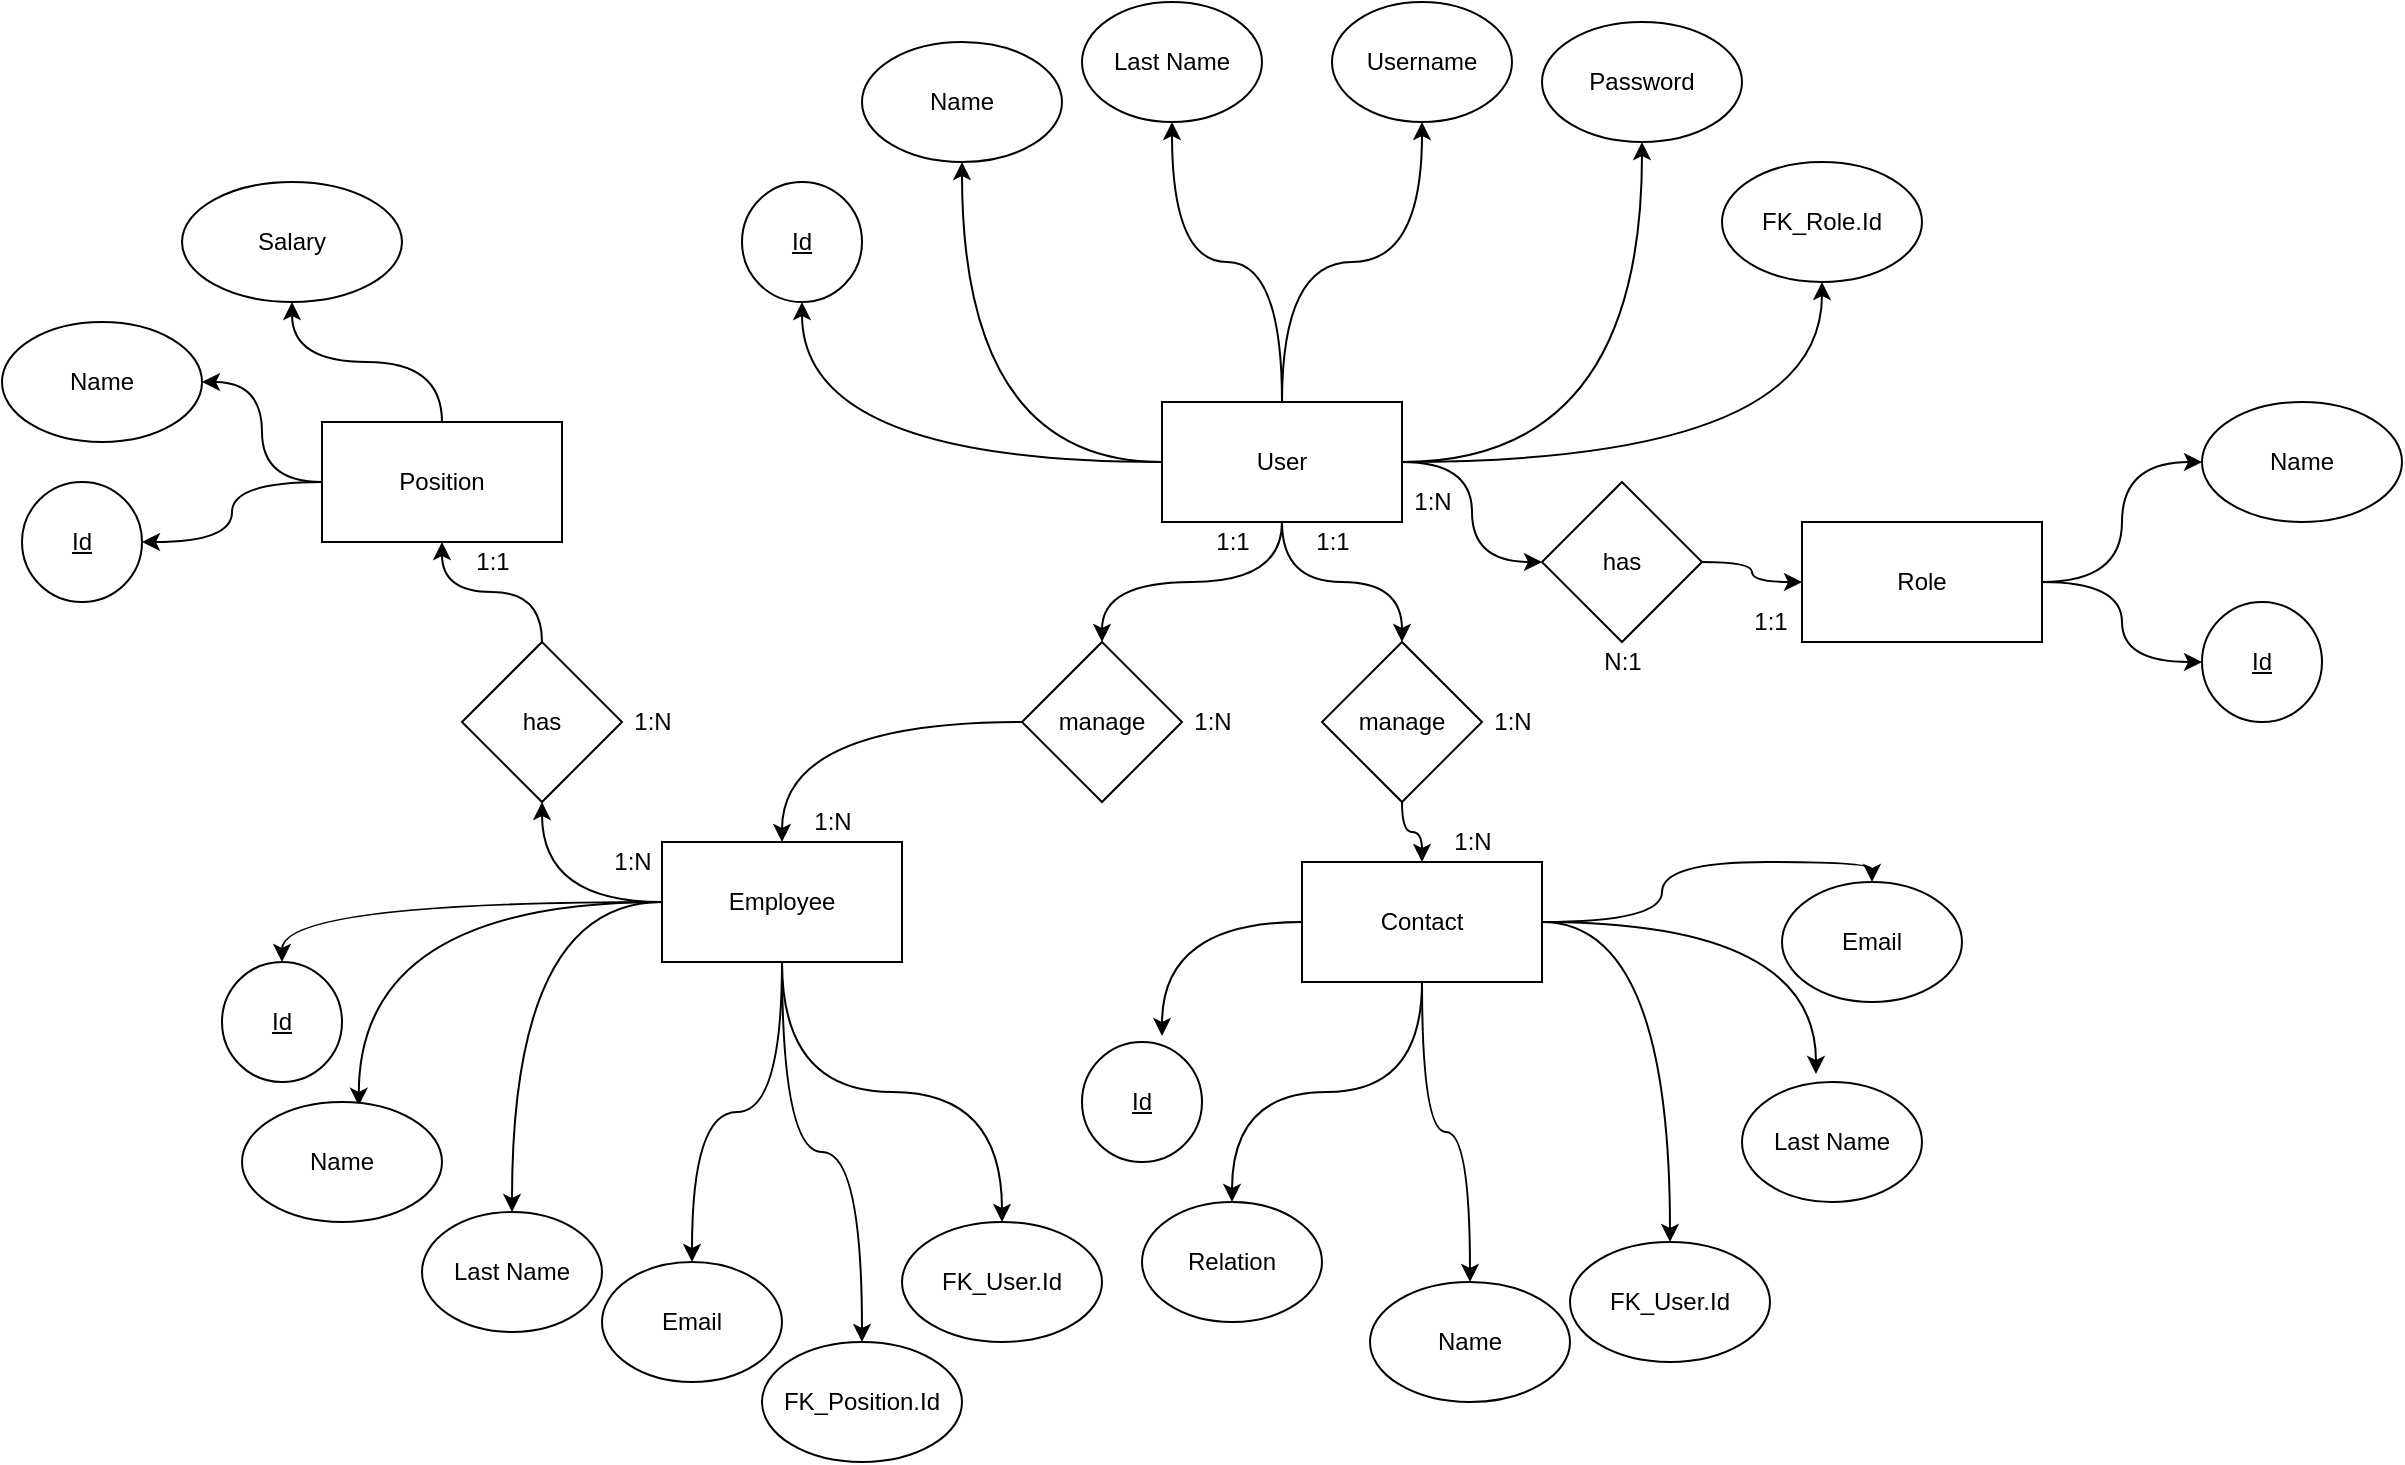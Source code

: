 <mxfile>
    <diagram id="N5CtvQAzds8ESfZrb9HO" name="Page-1">
        <mxGraphModel dx="2225" dy="1966" grid="1" gridSize="10" guides="1" tooltips="1" connect="1" arrows="1" fold="1" page="1" pageScale="1" pageWidth="827" pageHeight="1169" math="0" shadow="0">
            <root>
                <mxCell id="0"/>
                <mxCell id="1" parent="0"/>
                <mxCell id="10" style="edgeStyle=orthogonalEdgeStyle;html=1;entryX=0.5;entryY=1;entryDx=0;entryDy=0;fontColor=none;curved=1;" parent="1" source="2" target="6" edge="1">
                    <mxGeometry relative="1" as="geometry"/>
                </mxCell>
                <mxCell id="11" style="edgeStyle=orthogonalEdgeStyle;curved=1;html=1;entryX=0.5;entryY=1;entryDx=0;entryDy=0;fontColor=none;" parent="1" source="2" target="7" edge="1">
                    <mxGeometry relative="1" as="geometry"/>
                </mxCell>
                <mxCell id="12" style="edgeStyle=orthogonalEdgeStyle;curved=1;html=1;fontColor=none;entryX=0.5;entryY=1;entryDx=0;entryDy=0;" parent="1" source="2" target="9" edge="1">
                    <mxGeometry relative="1" as="geometry">
                        <mxPoint x="270" y="110" as="targetPoint"/>
                    </mxGeometry>
                </mxCell>
                <mxCell id="20" style="edgeStyle=orthogonalEdgeStyle;curved=1;html=1;entryX=0.5;entryY=1;entryDx=0;entryDy=0;fontColor=none;" parent="1" source="2" target="15" edge="1">
                    <mxGeometry relative="1" as="geometry"/>
                </mxCell>
                <mxCell id="22" style="edgeStyle=orthogonalEdgeStyle;curved=1;html=1;fontColor=none;" parent="1" source="2" target="13" edge="1">
                    <mxGeometry relative="1" as="geometry"/>
                </mxCell>
                <mxCell id="34" style="edgeStyle=orthogonalEdgeStyle;curved=1;html=1;fontColor=none;" parent="1" source="2" target="4" edge="1">
                    <mxGeometry relative="1" as="geometry"/>
                </mxCell>
                <mxCell id="43" style="edgeStyle=orthogonalEdgeStyle;html=1;entryX=0.5;entryY=0;entryDx=0;entryDy=0;curved=1;" edge="1" parent="1" source="2" target="42">
                    <mxGeometry relative="1" as="geometry"/>
                </mxCell>
                <mxCell id="79" style="edgeStyle=orthogonalEdgeStyle;curved=1;html=1;entryX=0;entryY=0.5;entryDx=0;entryDy=0;" edge="1" parent="1" source="2" target="78">
                    <mxGeometry relative="1" as="geometry"/>
                </mxCell>
                <mxCell id="91" style="edgeStyle=orthogonalEdgeStyle;curved=1;html=1;entryX=0.5;entryY=1;entryDx=0;entryDy=0;" edge="1" parent="1" source="2" target="90">
                    <mxGeometry relative="1" as="geometry"/>
                </mxCell>
                <mxCell id="2" value="User" style="whiteSpace=wrap;html=1;" parent="1" vertex="1">
                    <mxGeometry x="110" y="120" width="120" height="60" as="geometry"/>
                </mxCell>
                <mxCell id="26" style="edgeStyle=orthogonalEdgeStyle;curved=1;html=1;entryX=0.667;entryY=-0.05;entryDx=0;entryDy=0;entryPerimeter=0;fontColor=none;" parent="1" source="3" target="23" edge="1">
                    <mxGeometry relative="1" as="geometry"/>
                </mxCell>
                <mxCell id="27" style="edgeStyle=orthogonalEdgeStyle;curved=1;html=1;entryX=0.5;entryY=0;entryDx=0;entryDy=0;fontColor=none;" parent="1" source="3" target="24" edge="1">
                    <mxGeometry relative="1" as="geometry"/>
                </mxCell>
                <mxCell id="28" style="edgeStyle=orthogonalEdgeStyle;curved=1;html=1;entryX=0.411;entryY=-0.067;entryDx=0;entryDy=0;entryPerimeter=0;fontColor=none;" parent="1" source="3" target="25" edge="1">
                    <mxGeometry relative="1" as="geometry"/>
                </mxCell>
                <mxCell id="30" style="edgeStyle=orthogonalEdgeStyle;curved=1;html=1;entryX=0.5;entryY=0;entryDx=0;entryDy=0;fontColor=none;" parent="1" source="3" target="29" edge="1">
                    <mxGeometry relative="1" as="geometry"/>
                </mxCell>
                <mxCell id="33" style="edgeStyle=orthogonalEdgeStyle;curved=1;html=1;entryX=0.5;entryY=0;entryDx=0;entryDy=0;fontColor=none;" parent="1" source="3" target="32" edge="1">
                    <mxGeometry relative="1" as="geometry"/>
                </mxCell>
                <mxCell id="41" style="edgeStyle=orthogonalEdgeStyle;html=1;entryX=0.5;entryY=0;entryDx=0;entryDy=0;curved=1;" parent="1" source="3" target="40" edge="1">
                    <mxGeometry relative="1" as="geometry"/>
                </mxCell>
                <mxCell id="3" value="Contact" style="whiteSpace=wrap;html=1;" parent="1" vertex="1">
                    <mxGeometry x="180" y="350" width="120" height="60" as="geometry"/>
                </mxCell>
                <mxCell id="35" style="edgeStyle=orthogonalEdgeStyle;curved=1;html=1;entryX=0.5;entryY=0;entryDx=0;entryDy=0;fontColor=none;" parent="1" source="4" target="3" edge="1">
                    <mxGeometry relative="1" as="geometry"/>
                </mxCell>
                <mxCell id="6" value="Id" style="ellipse;whiteSpace=wrap;html=1;fontStyle=4" parent="1" vertex="1">
                    <mxGeometry x="-100" y="10" width="60" height="60" as="geometry"/>
                </mxCell>
                <mxCell id="7" value="Name" style="ellipse;whiteSpace=wrap;html=1;" parent="1" vertex="1">
                    <mxGeometry x="-40" y="-60" width="100" height="60" as="geometry"/>
                </mxCell>
                <mxCell id="9" value="Last Name" style="ellipse;whiteSpace=wrap;html=1;" parent="1" vertex="1">
                    <mxGeometry x="70" y="-80" width="90" height="60" as="geometry"/>
                </mxCell>
                <mxCell id="13" value="Username" style="ellipse;whiteSpace=wrap;html=1;" parent="1" vertex="1">
                    <mxGeometry x="195" y="-80" width="90" height="60" as="geometry"/>
                </mxCell>
                <mxCell id="15" value="Password" style="ellipse;whiteSpace=wrap;html=1;" parent="1" vertex="1">
                    <mxGeometry x="300" y="-70" width="100" height="60" as="geometry"/>
                </mxCell>
                <mxCell id="23" value="Id" style="ellipse;whiteSpace=wrap;html=1;fontStyle=4" parent="1" vertex="1">
                    <mxGeometry x="70" y="440" width="60" height="60" as="geometry"/>
                </mxCell>
                <mxCell id="24" value="Name" style="ellipse;whiteSpace=wrap;html=1;" parent="1" vertex="1">
                    <mxGeometry x="214" y="560" width="100" height="60" as="geometry"/>
                </mxCell>
                <mxCell id="25" value="Last Name" style="ellipse;whiteSpace=wrap;html=1;fontStyle=0" parent="1" vertex="1">
                    <mxGeometry x="400" y="460" width="90" height="60" as="geometry"/>
                </mxCell>
                <mxCell id="29" value="Email" style="ellipse;whiteSpace=wrap;html=1;" parent="1" vertex="1">
                    <mxGeometry x="420" y="360" width="90" height="60" as="geometry"/>
                </mxCell>
                <mxCell id="32" value="Relation" style="ellipse;whiteSpace=wrap;html=1;" parent="1" vertex="1">
                    <mxGeometry x="100" y="520" width="90" height="60" as="geometry"/>
                </mxCell>
                <mxCell id="37" value="1:1" style="text;html=1;align=center;verticalAlign=middle;resizable=0;points=[];autosize=1;" parent="1" vertex="1">
                    <mxGeometry x="180" y="180" width="30" height="20" as="geometry"/>
                </mxCell>
                <mxCell id="38" value="1:N" style="text;html=1;align=center;verticalAlign=middle;resizable=0;points=[];autosize=1;strokeColor=none;fillColor=none;" parent="1" vertex="1">
                    <mxGeometry x="250" y="330" width="30" height="20" as="geometry"/>
                </mxCell>
                <mxCell id="40" value="FK_User.Id" style="ellipse;whiteSpace=wrap;html=1;" parent="1" vertex="1">
                    <mxGeometry x="314" y="540" width="100" height="60" as="geometry"/>
                </mxCell>
                <mxCell id="45" style="edgeStyle=orthogonalEdgeStyle;curved=1;html=1;entryX=0.5;entryY=0;entryDx=0;entryDy=0;" edge="1" parent="1" source="42" target="44">
                    <mxGeometry relative="1" as="geometry"/>
                </mxCell>
                <mxCell id="47" style="edgeStyle=orthogonalEdgeStyle;curved=1;html=1;entryX=0.5;entryY=0;entryDx=0;entryDy=0;" edge="1" parent="1" source="44" target="46">
                    <mxGeometry relative="1" as="geometry"/>
                </mxCell>
                <mxCell id="51" style="edgeStyle=orthogonalEdgeStyle;curved=1;html=1;entryX=0.584;entryY=0.032;entryDx=0;entryDy=0;entryPerimeter=0;" edge="1" parent="1" source="44" target="48">
                    <mxGeometry relative="1" as="geometry"/>
                </mxCell>
                <mxCell id="52" style="edgeStyle=orthogonalEdgeStyle;curved=1;html=1;entryX=0.5;entryY=0;entryDx=0;entryDy=0;" edge="1" parent="1" source="44" target="49">
                    <mxGeometry relative="1" as="geometry"/>
                </mxCell>
                <mxCell id="59" style="edgeStyle=orthogonalEdgeStyle;curved=1;html=1;entryX=0.5;entryY=1;entryDx=0;entryDy=0;" edge="1" parent="1" source="44" target="57">
                    <mxGeometry relative="1" as="geometry">
                        <mxPoint x="-200.0" y="310" as="targetPoint"/>
                    </mxGeometry>
                </mxCell>
                <mxCell id="70" style="edgeStyle=orthogonalEdgeStyle;curved=1;html=1;entryX=0.5;entryY=0;entryDx=0;entryDy=0;" edge="1" parent="1" source="44" target="69">
                    <mxGeometry relative="1" as="geometry"/>
                </mxCell>
                <mxCell id="76" style="edgeStyle=orthogonalEdgeStyle;curved=1;html=1;entryX=0.5;entryY=0;entryDx=0;entryDy=0;" edge="1" parent="1" source="44" target="75">
                    <mxGeometry relative="1" as="geometry"/>
                </mxCell>
                <mxCell id="89" style="edgeStyle=orthogonalEdgeStyle;curved=1;html=1;entryX=0.5;entryY=0;entryDx=0;entryDy=0;" edge="1" parent="1" source="44" target="88">
                    <mxGeometry relative="1" as="geometry"/>
                </mxCell>
                <mxCell id="44" value="Employee" style="whiteSpace=wrap;html=1;" vertex="1" parent="1">
                    <mxGeometry x="-140" y="340" width="120" height="60" as="geometry"/>
                </mxCell>
                <mxCell id="46" value="Id" style="ellipse;whiteSpace=wrap;html=1;fontStyle=4" vertex="1" parent="1">
                    <mxGeometry x="-360" y="400" width="60" height="60" as="geometry"/>
                </mxCell>
                <mxCell id="48" value="Name" style="ellipse;whiteSpace=wrap;html=1;" vertex="1" parent="1">
                    <mxGeometry x="-350" y="470" width="100" height="60" as="geometry"/>
                </mxCell>
                <mxCell id="49" value="Last Name" style="ellipse;whiteSpace=wrap;html=1;fontStyle=0" vertex="1" parent="1">
                    <mxGeometry x="-260" y="525" width="90" height="60" as="geometry"/>
                </mxCell>
                <mxCell id="54" value="1:1" style="text;html=1;align=center;verticalAlign=middle;resizable=0;points=[];autosize=1;" vertex="1" parent="1">
                    <mxGeometry x="130" y="180" width="30" height="20" as="geometry"/>
                </mxCell>
                <mxCell id="56" value="1:N" style="text;html=1;align=center;verticalAlign=middle;resizable=0;points=[];autosize=1;strokeColor=none;fillColor=none;" vertex="1" parent="1">
                    <mxGeometry x="-70" y="320" width="30" height="20" as="geometry"/>
                </mxCell>
                <mxCell id="61" style="edgeStyle=orthogonalEdgeStyle;curved=1;html=1;entryX=0.5;entryY=1;entryDx=0;entryDy=0;" edge="1" parent="1" source="57" target="60">
                    <mxGeometry relative="1" as="geometry"/>
                </mxCell>
                <mxCell id="65" style="edgeStyle=orthogonalEdgeStyle;curved=1;html=1;" edge="1" parent="1" source="60" target="64">
                    <mxGeometry relative="1" as="geometry"/>
                </mxCell>
                <mxCell id="66" style="edgeStyle=orthogonalEdgeStyle;curved=1;html=1;entryX=1;entryY=0.5;entryDx=0;entryDy=0;" edge="1" parent="1" source="60" target="62">
                    <mxGeometry relative="1" as="geometry"/>
                </mxCell>
                <mxCell id="68" style="edgeStyle=orthogonalEdgeStyle;curved=1;html=1;entryX=0.5;entryY=1;entryDx=0;entryDy=0;" edge="1" parent="1" source="60" target="67">
                    <mxGeometry relative="1" as="geometry"/>
                </mxCell>
                <mxCell id="60" value="Position" style="whiteSpace=wrap;html=1;" vertex="1" parent="1">
                    <mxGeometry x="-310" y="130" width="120" height="60" as="geometry"/>
                </mxCell>
                <mxCell id="62" value="Id" style="ellipse;whiteSpace=wrap;html=1;fontStyle=4" vertex="1" parent="1">
                    <mxGeometry x="-460" y="160" width="60" height="60" as="geometry"/>
                </mxCell>
                <mxCell id="64" value="Name" style="ellipse;whiteSpace=wrap;html=1;" vertex="1" parent="1">
                    <mxGeometry x="-470" y="80" width="100" height="60" as="geometry"/>
                </mxCell>
                <mxCell id="67" value="Salary" style="ellipse;whiteSpace=wrap;html=1;" vertex="1" parent="1">
                    <mxGeometry x="-380" y="10" width="110" height="60" as="geometry"/>
                </mxCell>
                <mxCell id="69" value="FK_User.Id" style="ellipse;whiteSpace=wrap;html=1;" vertex="1" parent="1">
                    <mxGeometry x="-20" y="530" width="100" height="60" as="geometry"/>
                </mxCell>
                <mxCell id="71" value="" style="group" vertex="1" connectable="0" parent="1">
                    <mxGeometry x="40" y="240" width="110" height="80" as="geometry"/>
                </mxCell>
                <mxCell id="42" value="manage" style="rhombus;whiteSpace=wrap;html=1;" vertex="1" parent="71">
                    <mxGeometry width="80" height="80" as="geometry"/>
                </mxCell>
                <mxCell id="55" value="1:N" style="text;html=1;align=center;verticalAlign=middle;resizable=0;points=[];autosize=1;strokeColor=none;fillColor=none;" vertex="1" parent="71">
                    <mxGeometry x="80" y="30" width="30" height="20" as="geometry"/>
                </mxCell>
                <mxCell id="74" value="" style="group" vertex="1" connectable="0" parent="1">
                    <mxGeometry x="190" y="240" width="110" height="80" as="geometry"/>
                </mxCell>
                <mxCell id="4" value="manage" style="rhombus;whiteSpace=wrap;html=1;" parent="74" vertex="1">
                    <mxGeometry width="80" height="80" as="geometry"/>
                </mxCell>
                <mxCell id="39" value="1:N" style="text;html=1;align=center;verticalAlign=middle;resizable=0;points=[];autosize=1;strokeColor=none;fillColor=none;" parent="74" vertex="1">
                    <mxGeometry x="80" y="30" width="30" height="20" as="geometry"/>
                </mxCell>
                <mxCell id="75" value="Email" style="ellipse;whiteSpace=wrap;html=1;" vertex="1" parent="1">
                    <mxGeometry x="-170" y="550" width="90" height="60" as="geometry"/>
                </mxCell>
                <mxCell id="81" style="edgeStyle=orthogonalEdgeStyle;curved=1;html=1;entryX=0;entryY=0.5;entryDx=0;entryDy=0;" edge="1" parent="1" source="78" target="80">
                    <mxGeometry relative="1" as="geometry"/>
                </mxCell>
                <mxCell id="84" style="edgeStyle=orthogonalEdgeStyle;curved=1;html=1;entryX=0;entryY=0.5;entryDx=0;entryDy=0;" edge="1" parent="1" source="80" target="83">
                    <mxGeometry relative="1" as="geometry"/>
                </mxCell>
                <mxCell id="87" style="edgeStyle=orthogonalEdgeStyle;curved=1;html=1;entryX=0;entryY=0.5;entryDx=0;entryDy=0;" edge="1" parent="1" source="80" target="85">
                    <mxGeometry relative="1" as="geometry"/>
                </mxCell>
                <mxCell id="80" value="Role" style="whiteSpace=wrap;html=1;" vertex="1" parent="1">
                    <mxGeometry x="430" y="180" width="120" height="60" as="geometry"/>
                </mxCell>
                <mxCell id="83" value="Id" style="ellipse;whiteSpace=wrap;html=1;fontStyle=4" vertex="1" parent="1">
                    <mxGeometry x="630" y="220" width="60" height="60" as="geometry"/>
                </mxCell>
                <mxCell id="85" value="Name" style="ellipse;whiteSpace=wrap;html=1;" vertex="1" parent="1">
                    <mxGeometry x="630" y="120" width="100" height="60" as="geometry"/>
                </mxCell>
                <mxCell id="88" value="FK_Position.Id" style="ellipse;whiteSpace=wrap;html=1;" vertex="1" parent="1">
                    <mxGeometry x="-90" y="590" width="100" height="60" as="geometry"/>
                </mxCell>
                <mxCell id="90" value="FK_Role.Id" style="ellipse;whiteSpace=wrap;html=1;" vertex="1" parent="1">
                    <mxGeometry x="390" width="100" height="60" as="geometry"/>
                </mxCell>
                <mxCell id="93" value="1:1" style="text;html=1;align=center;verticalAlign=middle;resizable=0;points=[];autosize=1;strokeColor=none;fillColor=none;" vertex="1" parent="1">
                    <mxGeometry x="-240" y="190" width="30" height="20" as="geometry"/>
                </mxCell>
                <mxCell id="94" value="1:N" style="text;html=1;align=center;verticalAlign=middle;resizable=0;points=[];autosize=1;strokeColor=none;fillColor=none;" vertex="1" parent="1">
                    <mxGeometry x="-170" y="340" width="30" height="20" as="geometry"/>
                </mxCell>
                <mxCell id="96" value="" style="group" vertex="1" connectable="0" parent="1">
                    <mxGeometry x="-240" y="240" width="110" height="80" as="geometry"/>
                </mxCell>
                <mxCell id="57" value="has" style="rhombus;whiteSpace=wrap;html=1;" vertex="1" parent="96">
                    <mxGeometry width="80" height="80" as="geometry"/>
                </mxCell>
                <mxCell id="95" value="1:N" style="text;html=1;align=center;verticalAlign=middle;resizable=0;points=[];autosize=1;strokeColor=none;fillColor=none;" vertex="1" parent="96">
                    <mxGeometry x="80" y="30" width="30" height="20" as="geometry"/>
                </mxCell>
                <mxCell id="97" value="1:1" style="text;html=1;align=center;verticalAlign=middle;resizable=0;points=[];autosize=1;strokeColor=none;fillColor=none;" vertex="1" parent="1">
                    <mxGeometry x="399" y="220" width="30" height="20" as="geometry"/>
                </mxCell>
                <mxCell id="98" value="1:N" style="text;html=1;align=center;verticalAlign=middle;resizable=0;points=[];autosize=1;strokeColor=none;fillColor=none;" vertex="1" parent="1">
                    <mxGeometry x="230" y="160" width="30" height="20" as="geometry"/>
                </mxCell>
                <mxCell id="100" value="" style="group" vertex="1" connectable="0" parent="1">
                    <mxGeometry x="300" y="160" width="80" height="100" as="geometry"/>
                </mxCell>
                <mxCell id="78" value="has" style="rhombus;whiteSpace=wrap;html=1;" vertex="1" parent="100">
                    <mxGeometry width="80" height="80" as="geometry"/>
                </mxCell>
                <mxCell id="99" value="N:1" style="text;html=1;align=center;verticalAlign=middle;resizable=0;points=[];autosize=1;strokeColor=none;fillColor=none;" vertex="1" parent="100">
                    <mxGeometry x="25" y="80" width="30" height="20" as="geometry"/>
                </mxCell>
            </root>
        </mxGraphModel>
    </diagram>
</mxfile>
